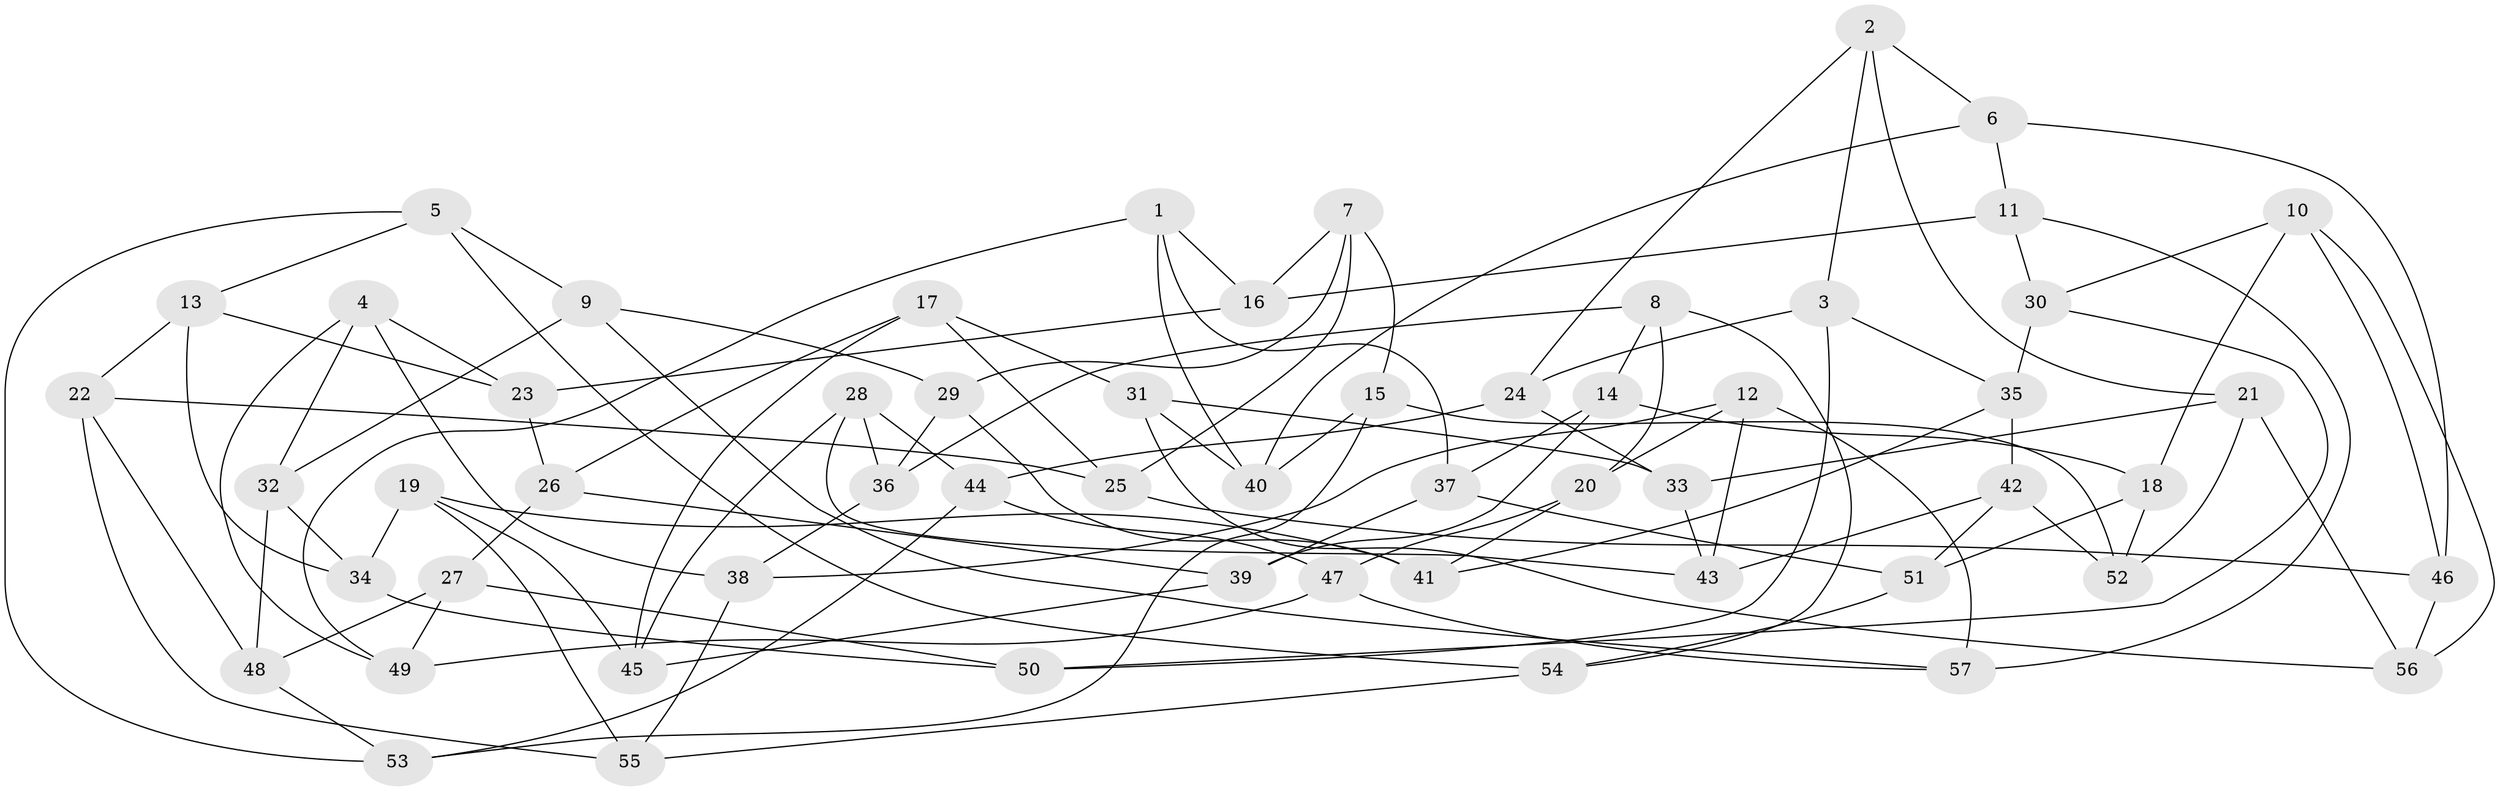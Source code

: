 // Generated by graph-tools (version 1.1) at 2025/03/03/09/25 03:03:09]
// undirected, 57 vertices, 114 edges
graph export_dot {
graph [start="1"]
  node [color=gray90,style=filled];
  1;
  2;
  3;
  4;
  5;
  6;
  7;
  8;
  9;
  10;
  11;
  12;
  13;
  14;
  15;
  16;
  17;
  18;
  19;
  20;
  21;
  22;
  23;
  24;
  25;
  26;
  27;
  28;
  29;
  30;
  31;
  32;
  33;
  34;
  35;
  36;
  37;
  38;
  39;
  40;
  41;
  42;
  43;
  44;
  45;
  46;
  47;
  48;
  49;
  50;
  51;
  52;
  53;
  54;
  55;
  56;
  57;
  1 -- 37;
  1 -- 49;
  1 -- 16;
  1 -- 40;
  2 -- 3;
  2 -- 24;
  2 -- 6;
  2 -- 21;
  3 -- 35;
  3 -- 24;
  3 -- 50;
  4 -- 23;
  4 -- 38;
  4 -- 49;
  4 -- 32;
  5 -- 13;
  5 -- 53;
  5 -- 9;
  5 -- 54;
  6 -- 11;
  6 -- 40;
  6 -- 46;
  7 -- 25;
  7 -- 29;
  7 -- 15;
  7 -- 16;
  8 -- 20;
  8 -- 14;
  8 -- 36;
  8 -- 54;
  9 -- 29;
  9 -- 57;
  9 -- 32;
  10 -- 56;
  10 -- 30;
  10 -- 46;
  10 -- 18;
  11 -- 57;
  11 -- 30;
  11 -- 16;
  12 -- 38;
  12 -- 20;
  12 -- 57;
  12 -- 43;
  13 -- 34;
  13 -- 23;
  13 -- 22;
  14 -- 39;
  14 -- 37;
  14 -- 18;
  15 -- 40;
  15 -- 52;
  15 -- 53;
  16 -- 23;
  17 -- 26;
  17 -- 31;
  17 -- 45;
  17 -- 25;
  18 -- 51;
  18 -- 52;
  19 -- 34;
  19 -- 45;
  19 -- 41;
  19 -- 55;
  20 -- 47;
  20 -- 41;
  21 -- 33;
  21 -- 52;
  21 -- 56;
  22 -- 55;
  22 -- 25;
  22 -- 48;
  23 -- 26;
  24 -- 33;
  24 -- 44;
  25 -- 46;
  26 -- 39;
  26 -- 27;
  27 -- 49;
  27 -- 48;
  27 -- 50;
  28 -- 45;
  28 -- 44;
  28 -- 43;
  28 -- 36;
  29 -- 41;
  29 -- 36;
  30 -- 35;
  30 -- 50;
  31 -- 40;
  31 -- 56;
  31 -- 33;
  32 -- 48;
  32 -- 34;
  33 -- 43;
  34 -- 50;
  35 -- 42;
  35 -- 41;
  36 -- 38;
  37 -- 51;
  37 -- 39;
  38 -- 55;
  39 -- 45;
  42 -- 51;
  42 -- 52;
  42 -- 43;
  44 -- 53;
  44 -- 47;
  46 -- 56;
  47 -- 49;
  47 -- 57;
  48 -- 53;
  51 -- 54;
  54 -- 55;
}

